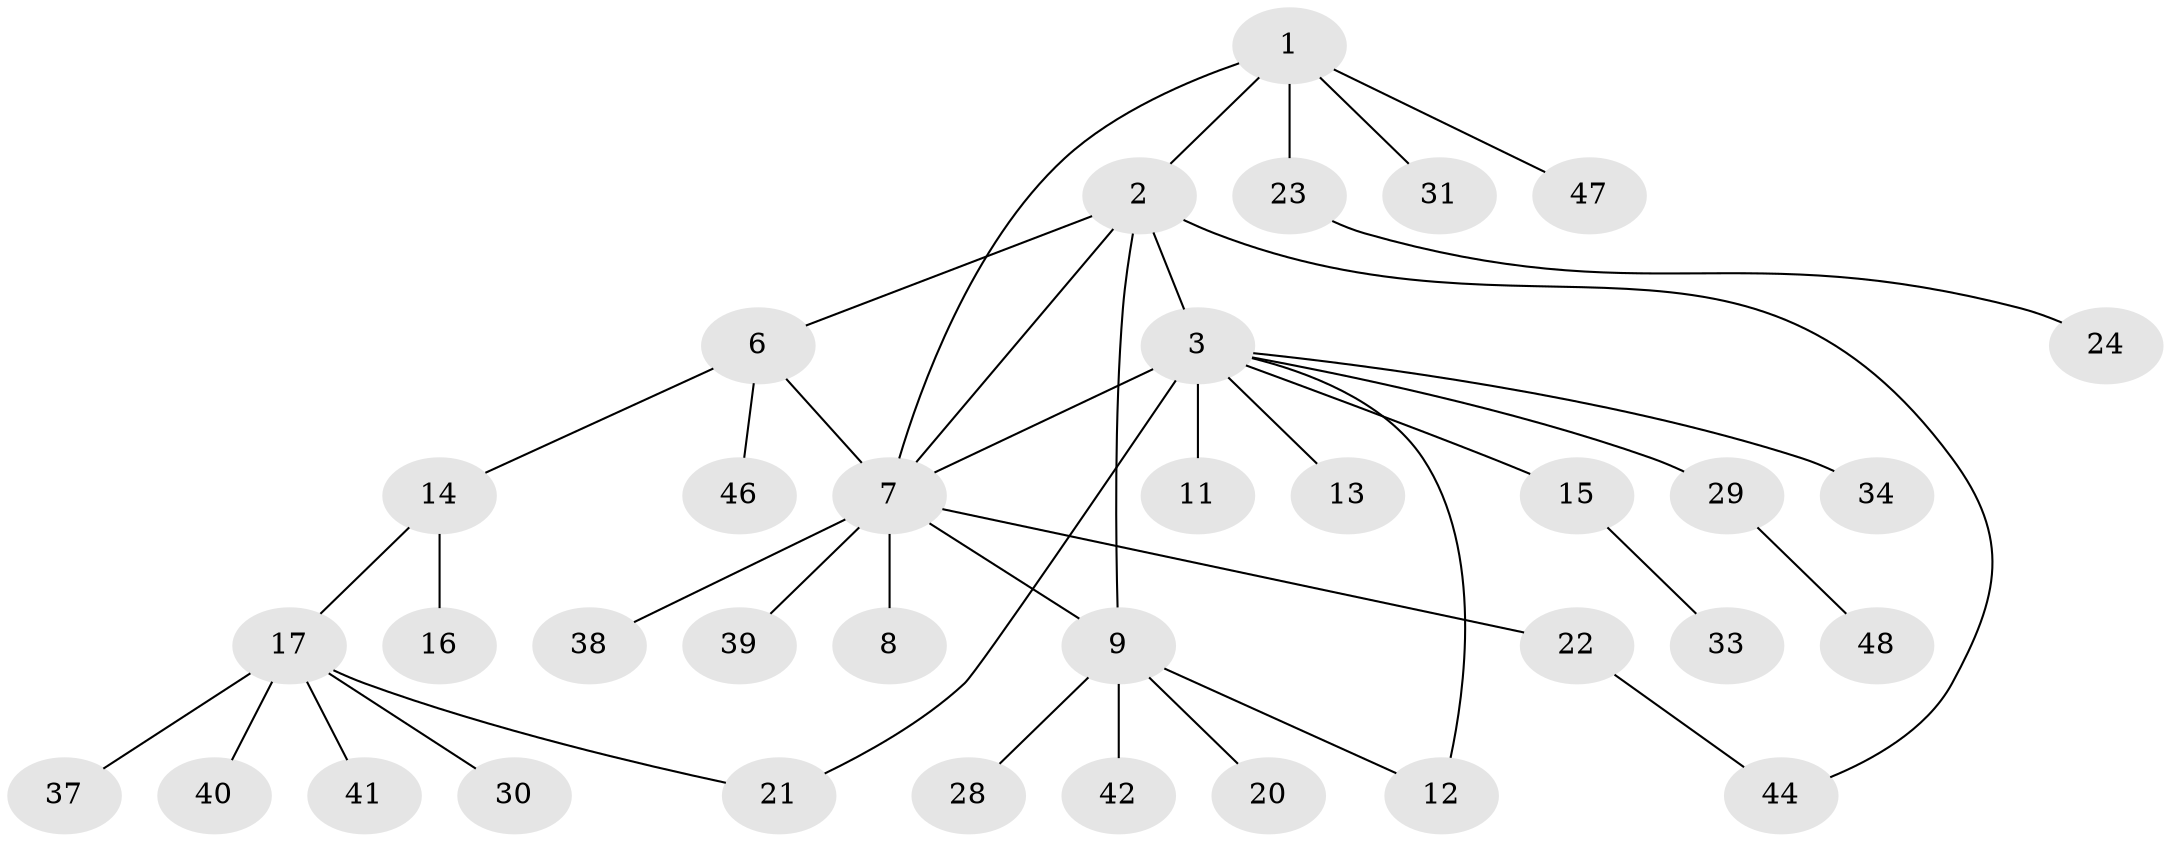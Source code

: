 // original degree distribution, {6: 0.041666666666666664, 5: 0.0625, 4: 0.10416666666666667, 9: 0.020833333333333332, 8: 0.020833333333333332, 1: 0.5208333333333334, 2: 0.16666666666666666, 3: 0.0625}
// Generated by graph-tools (version 1.1) at 2025/11/02/27/25 16:11:37]
// undirected, 35 vertices, 41 edges
graph export_dot {
graph [start="1"]
  node [color=gray90,style=filled];
  1 [super="+45"];
  2 [super="+5"];
  3 [super="+4"];
  6 [super="+25"];
  7 [super="+10"];
  8;
  9 [super="+18"];
  11;
  12;
  13;
  14 [super="+27"];
  15 [super="+26"];
  16;
  17 [super="+19"];
  20;
  21;
  22 [super="+35"];
  23 [super="+43"];
  24 [super="+36"];
  28;
  29 [super="+32"];
  30;
  31;
  33;
  34;
  37;
  38;
  39;
  40;
  41;
  42;
  44;
  46;
  47;
  48;
  1 -- 2;
  1 -- 7;
  1 -- 23;
  1 -- 31;
  1 -- 47;
  2 -- 9;
  2 -- 44;
  2 -- 3 [weight=2];
  2 -- 6;
  2 -- 7;
  3 -- 7 [weight=2];
  3 -- 15;
  3 -- 34;
  3 -- 11;
  3 -- 12;
  3 -- 13;
  3 -- 21;
  3 -- 29;
  6 -- 7;
  6 -- 14;
  6 -- 46;
  7 -- 8;
  7 -- 22;
  7 -- 39;
  7 -- 9 [weight=2];
  7 -- 38;
  9 -- 12;
  9 -- 20;
  9 -- 28;
  9 -- 42;
  14 -- 16;
  14 -- 17;
  15 -- 33;
  17 -- 21;
  17 -- 37;
  17 -- 40;
  17 -- 30;
  17 -- 41;
  22 -- 44;
  23 -- 24;
  29 -- 48;
}
